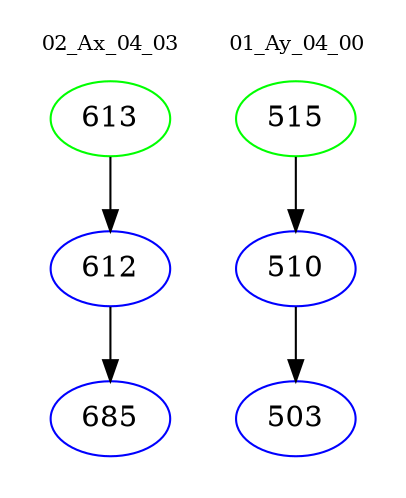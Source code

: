 digraph{
subgraph cluster_0 {
color = white
label = "02_Ax_04_03";
fontsize=10;
T0_613 [label="613", color="green"]
T0_613 -> T0_612 [color="black"]
T0_612 [label="612", color="blue"]
T0_612 -> T0_685 [color="black"]
T0_685 [label="685", color="blue"]
}
subgraph cluster_1 {
color = white
label = "01_Ay_04_00";
fontsize=10;
T1_515 [label="515", color="green"]
T1_515 -> T1_510 [color="black"]
T1_510 [label="510", color="blue"]
T1_510 -> T1_503 [color="black"]
T1_503 [label="503", color="blue"]
}
}
